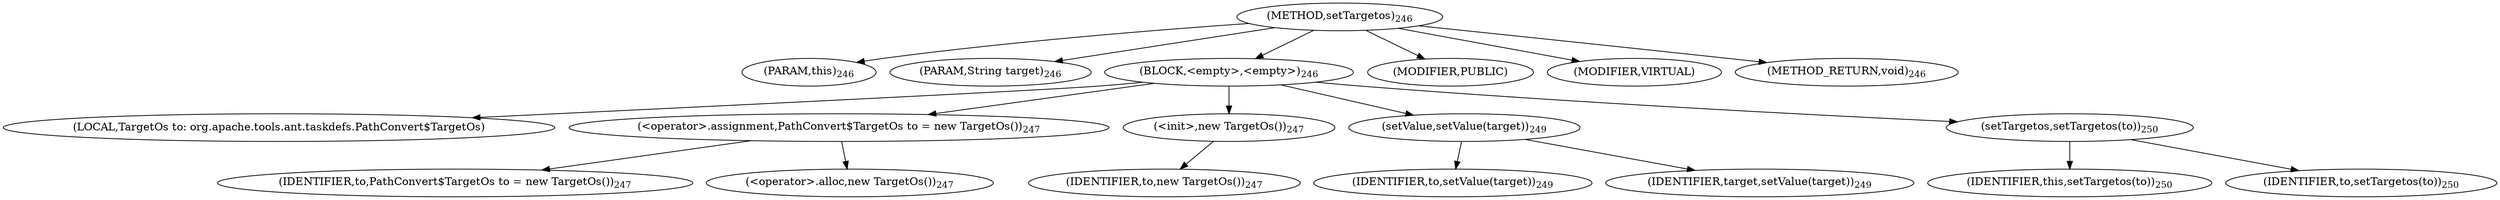 digraph "setTargetos" {  
"359" [label = <(METHOD,setTargetos)<SUB>246</SUB>> ]
"35" [label = <(PARAM,this)<SUB>246</SUB>> ]
"360" [label = <(PARAM,String target)<SUB>246</SUB>> ]
"361" [label = <(BLOCK,&lt;empty&gt;,&lt;empty&gt;)<SUB>246</SUB>> ]
"33" [label = <(LOCAL,TargetOs to: org.apache.tools.ant.taskdefs.PathConvert$TargetOs)> ]
"362" [label = <(&lt;operator&gt;.assignment,PathConvert$TargetOs to = new TargetOs())<SUB>247</SUB>> ]
"363" [label = <(IDENTIFIER,to,PathConvert$TargetOs to = new TargetOs())<SUB>247</SUB>> ]
"364" [label = <(&lt;operator&gt;.alloc,new TargetOs())<SUB>247</SUB>> ]
"365" [label = <(&lt;init&gt;,new TargetOs())<SUB>247</SUB>> ]
"32" [label = <(IDENTIFIER,to,new TargetOs())<SUB>247</SUB>> ]
"366" [label = <(setValue,setValue(target))<SUB>249</SUB>> ]
"367" [label = <(IDENTIFIER,to,setValue(target))<SUB>249</SUB>> ]
"368" [label = <(IDENTIFIER,target,setValue(target))<SUB>249</SUB>> ]
"369" [label = <(setTargetos,setTargetos(to))<SUB>250</SUB>> ]
"34" [label = <(IDENTIFIER,this,setTargetos(to))<SUB>250</SUB>> ]
"370" [label = <(IDENTIFIER,to,setTargetos(to))<SUB>250</SUB>> ]
"371" [label = <(MODIFIER,PUBLIC)> ]
"372" [label = <(MODIFIER,VIRTUAL)> ]
"373" [label = <(METHOD_RETURN,void)<SUB>246</SUB>> ]
  "359" -> "35" 
  "359" -> "360" 
  "359" -> "361" 
  "359" -> "371" 
  "359" -> "372" 
  "359" -> "373" 
  "361" -> "33" 
  "361" -> "362" 
  "361" -> "365" 
  "361" -> "366" 
  "361" -> "369" 
  "362" -> "363" 
  "362" -> "364" 
  "365" -> "32" 
  "366" -> "367" 
  "366" -> "368" 
  "369" -> "34" 
  "369" -> "370" 
}
